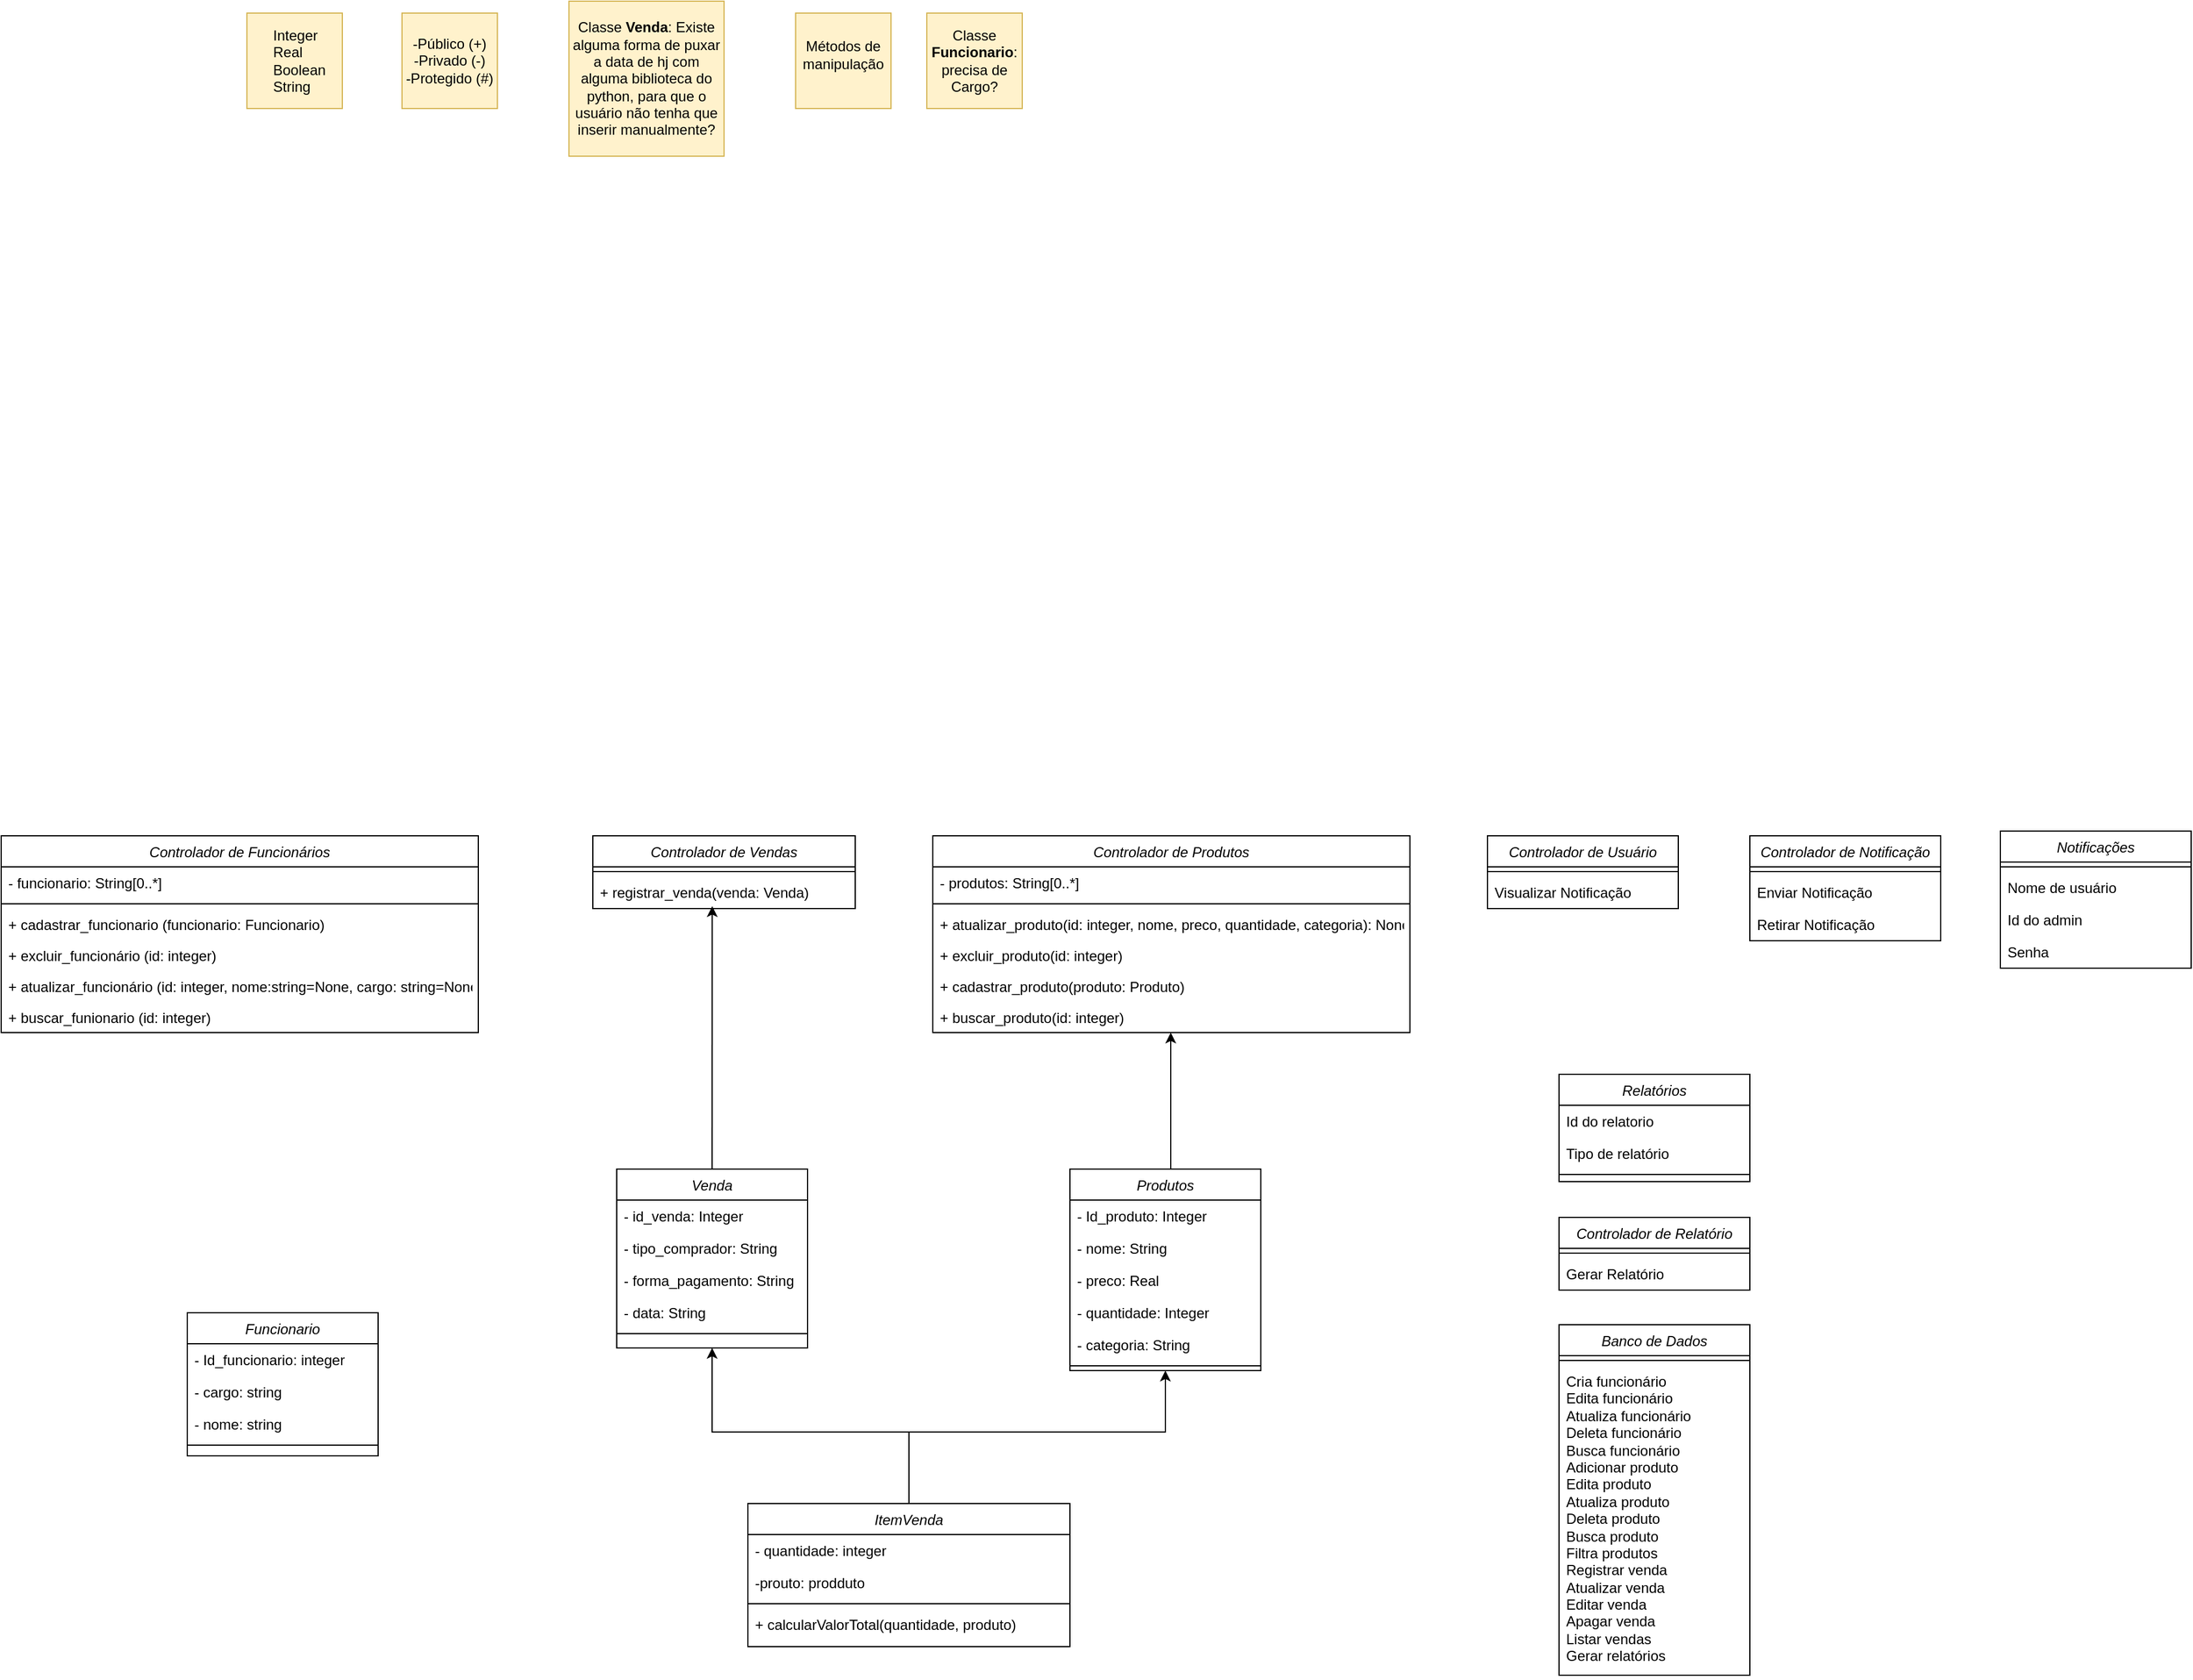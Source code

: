 <mxfile version="24.8.4">
  <diagram id="C5RBs43oDa-KdzZeNtuy" name="Page-1">
    <mxGraphModel dx="1434" dy="1941" grid="1" gridSize="10" guides="1" tooltips="1" connect="1" arrows="1" fold="1" page="1" pageScale="1" pageWidth="827" pageHeight="1169" math="0" shadow="0">
      <root>
        <mxCell id="WIyWlLk6GJQsqaUBKTNV-0" />
        <mxCell id="WIyWlLk6GJQsqaUBKTNV-1" parent="WIyWlLk6GJQsqaUBKTNV-0" />
        <mxCell id="gT6u7s9dC_nsRaWymPXt-0" value="Controlador de Produtos" style="swimlane;fontStyle=2;align=center;verticalAlign=top;childLayout=stackLayout;horizontal=1;startSize=26;horizontalStack=0;resizeParent=1;resizeLast=0;collapsible=1;marginBottom=0;rounded=0;shadow=0;strokeWidth=1;" parent="WIyWlLk6GJQsqaUBKTNV-1" vertex="1">
          <mxGeometry x="795" y="160" width="400" height="165" as="geometry">
            <mxRectangle x="230" y="140" width="160" height="26" as="alternateBounds" />
          </mxGeometry>
        </mxCell>
        <mxCell id="gT6u7s9dC_nsRaWymPXt-134" value="- produtos: String[0..*]" style="text;strokeColor=none;fillColor=none;align=left;verticalAlign=top;spacingLeft=4;spacingRight=4;overflow=hidden;rotatable=0;points=[[0,0.5],[1,0.5]];portConstraint=eastwest;" parent="gT6u7s9dC_nsRaWymPXt-0" vertex="1">
          <mxGeometry y="26" width="400" height="27" as="geometry" />
        </mxCell>
        <mxCell id="gT6u7s9dC_nsRaWymPXt-4" value="" style="line;html=1;strokeWidth=1;align=left;verticalAlign=middle;spacingTop=-1;spacingLeft=3;spacingRight=3;rotatable=0;labelPosition=right;points=[];portConstraint=eastwest;" parent="gT6u7s9dC_nsRaWymPXt-0" vertex="1">
          <mxGeometry y="53" width="400" height="8" as="geometry" />
        </mxCell>
        <mxCell id="gT6u7s9dC_nsRaWymPXt-3" value="+ atualizar_produto(id: integer, nome, preco, quantidade, categoria): None" style="text;align=left;verticalAlign=top;spacingLeft=4;spacingRight=4;overflow=hidden;rotatable=0;points=[[0,0.5],[1,0.5]];portConstraint=eastwest;rounded=0;shadow=0;html=0;" parent="gT6u7s9dC_nsRaWymPXt-0" vertex="1">
          <mxGeometry y="61" width="400" height="26" as="geometry" />
        </mxCell>
        <mxCell id="gT6u7s9dC_nsRaWymPXt-2" value="+ excluir_produto(id: integer)" style="text;align=left;verticalAlign=top;spacingLeft=4;spacingRight=4;overflow=hidden;rotatable=0;points=[[0,0.5],[1,0.5]];portConstraint=eastwest;rounded=0;shadow=0;html=0;" parent="gT6u7s9dC_nsRaWymPXt-0" vertex="1">
          <mxGeometry y="87" width="400" height="26" as="geometry" />
        </mxCell>
        <mxCell id="gT6u7s9dC_nsRaWymPXt-1" value="+ cadastrar_produto(produto: Produto)" style="text;align=left;verticalAlign=top;spacingLeft=4;spacingRight=4;overflow=hidden;rotatable=0;points=[[0,0.5],[1,0.5]];portConstraint=eastwest;" parent="gT6u7s9dC_nsRaWymPXt-0" vertex="1">
          <mxGeometry y="113" width="400" height="26" as="geometry" />
        </mxCell>
        <mxCell id="uGqlonOlqgjPrVyLk_4E-11" value="+ buscar_produto(id: integer) " style="text;align=left;verticalAlign=top;spacingLeft=4;spacingRight=4;overflow=hidden;rotatable=0;points=[[0,0.5],[1,0.5]];portConstraint=eastwest;" parent="gT6u7s9dC_nsRaWymPXt-0" vertex="1">
          <mxGeometry y="139" width="400" height="26" as="geometry" />
        </mxCell>
        <mxCell id="gT6u7s9dC_nsRaWymPXt-6" value="Controlador de Funcionários" style="swimlane;fontStyle=2;align=center;verticalAlign=top;childLayout=stackLayout;horizontal=1;startSize=26;horizontalStack=0;resizeParent=1;resizeLast=0;collapsible=1;marginBottom=0;rounded=0;shadow=0;strokeWidth=1;" parent="WIyWlLk6GJQsqaUBKTNV-1" vertex="1">
          <mxGeometry x="14" y="160" width="400" height="165" as="geometry">
            <mxRectangle x="230" y="140" width="160" height="26" as="alternateBounds" />
          </mxGeometry>
        </mxCell>
        <mxCell id="uGqlonOlqgjPrVyLk_4E-18" value="- funcionario: String[0..*]" style="text;strokeColor=none;fillColor=none;align=left;verticalAlign=top;spacingLeft=4;spacingRight=4;overflow=hidden;rotatable=0;points=[[0,0.5],[1,0.5]];portConstraint=eastwest;" parent="gT6u7s9dC_nsRaWymPXt-6" vertex="1">
          <mxGeometry y="26" width="400" height="27" as="geometry" />
        </mxCell>
        <mxCell id="gT6u7s9dC_nsRaWymPXt-7" value="" style="line;html=1;strokeWidth=1;align=left;verticalAlign=middle;spacingTop=-1;spacingLeft=3;spacingRight=3;rotatable=0;labelPosition=right;points=[];portConstraint=eastwest;" parent="gT6u7s9dC_nsRaWymPXt-6" vertex="1">
          <mxGeometry y="53" width="400" height="8" as="geometry" />
        </mxCell>
        <mxCell id="gT6u7s9dC_nsRaWymPXt-10" value="+ cadastrar_funcionario (funcionario: Funcionario)" style="text;align=left;verticalAlign=top;spacingLeft=4;spacingRight=4;overflow=hidden;rotatable=0;points=[[0,0.5],[1,0.5]];portConstraint=eastwest;" parent="gT6u7s9dC_nsRaWymPXt-6" vertex="1">
          <mxGeometry y="61" width="400" height="26" as="geometry" />
        </mxCell>
        <mxCell id="gT6u7s9dC_nsRaWymPXt-9" value="+ excluir_funcionário (id: integer)" style="text;align=left;verticalAlign=top;spacingLeft=4;spacingRight=4;overflow=hidden;rotatable=0;points=[[0,0.5],[1,0.5]];portConstraint=eastwest;rounded=0;shadow=0;html=0;" parent="gT6u7s9dC_nsRaWymPXt-6" vertex="1">
          <mxGeometry y="87" width="400" height="26" as="geometry" />
        </mxCell>
        <mxCell id="uGqlonOlqgjPrVyLk_4E-4" value="+ atualizar_funcionário (id: integer, nome:string=None, cargo: string=None)" style="text;align=left;verticalAlign=top;spacingLeft=4;spacingRight=4;overflow=hidden;rotatable=0;points=[[0,0.5],[1,0.5]];portConstraint=eastwest;rounded=0;shadow=0;html=0;" parent="gT6u7s9dC_nsRaWymPXt-6" vertex="1">
          <mxGeometry y="113" width="400" height="26" as="geometry" />
        </mxCell>
        <mxCell id="uGqlonOlqgjPrVyLk_4E-17" value="+ buscar_funionario (id: integer)" style="text;align=left;verticalAlign=top;spacingLeft=4;spacingRight=4;overflow=hidden;rotatable=0;points=[[0,0.5],[1,0.5]];portConstraint=eastwest;rounded=0;shadow=0;html=0;" parent="gT6u7s9dC_nsRaWymPXt-6" vertex="1">
          <mxGeometry y="139" width="400" height="26" as="geometry" />
        </mxCell>
        <mxCell id="gT6u7s9dC_nsRaWymPXt-14" value="Controlador de Vendas" style="swimlane;fontStyle=2;align=center;verticalAlign=top;childLayout=stackLayout;horizontal=1;startSize=26;horizontalStack=0;resizeParent=1;resizeLast=0;collapsible=1;marginBottom=0;rounded=0;shadow=0;strokeWidth=1;" parent="WIyWlLk6GJQsqaUBKTNV-1" vertex="1">
          <mxGeometry x="510" y="160" width="220" height="61" as="geometry">
            <mxRectangle x="240" y="200" width="160" height="26" as="alternateBounds" />
          </mxGeometry>
        </mxCell>
        <mxCell id="gT6u7s9dC_nsRaWymPXt-15" value="" style="line;html=1;strokeWidth=1;align=left;verticalAlign=middle;spacingTop=-1;spacingLeft=3;spacingRight=3;rotatable=0;labelPosition=right;points=[];portConstraint=eastwest;" parent="gT6u7s9dC_nsRaWymPXt-14" vertex="1">
          <mxGeometry y="26" width="220" height="8" as="geometry" />
        </mxCell>
        <mxCell id="gT6u7s9dC_nsRaWymPXt-19" value="+ registrar_venda(venda: Venda)" style="text;strokeColor=none;fillColor=none;align=left;verticalAlign=top;spacingLeft=4;spacingRight=4;overflow=hidden;rotatable=0;points=[[0,0.5],[1,0.5]];portConstraint=eastwest;" parent="gT6u7s9dC_nsRaWymPXt-14" vertex="1">
          <mxGeometry y="34" width="220" height="27" as="geometry" />
        </mxCell>
        <mxCell id="gT6u7s9dC_nsRaWymPXt-27" value="Controlador de Notificação" style="swimlane;fontStyle=2;align=center;verticalAlign=top;childLayout=stackLayout;horizontal=1;startSize=26;horizontalStack=0;resizeParent=1;resizeLast=0;collapsible=1;marginBottom=0;rounded=0;shadow=0;strokeWidth=1;" parent="WIyWlLk6GJQsqaUBKTNV-1" vertex="1">
          <mxGeometry x="1480" y="160" width="160" height="88" as="geometry">
            <mxRectangle x="240" y="200" width="160" height="26" as="alternateBounds" />
          </mxGeometry>
        </mxCell>
        <mxCell id="gT6u7s9dC_nsRaWymPXt-28" value="" style="line;html=1;strokeWidth=1;align=left;verticalAlign=middle;spacingTop=-1;spacingLeft=3;spacingRight=3;rotatable=0;labelPosition=right;points=[];portConstraint=eastwest;" parent="gT6u7s9dC_nsRaWymPXt-27" vertex="1">
          <mxGeometry y="26" width="160" height="8" as="geometry" />
        </mxCell>
        <mxCell id="gT6u7s9dC_nsRaWymPXt-22" value="Enviar Notificação" style="text;strokeColor=none;fillColor=none;align=left;verticalAlign=top;spacingLeft=4;spacingRight=4;overflow=hidden;rotatable=0;points=[[0,0.5],[1,0.5]];portConstraint=eastwest;" parent="gT6u7s9dC_nsRaWymPXt-27" vertex="1">
          <mxGeometry y="34" width="160" height="27" as="geometry" />
        </mxCell>
        <mxCell id="gT6u7s9dC_nsRaWymPXt-23" value="Retirar Notificação" style="text;strokeColor=none;fillColor=none;align=left;verticalAlign=top;spacingLeft=4;spacingRight=4;overflow=hidden;rotatable=0;points=[[0,0.5],[1,0.5]];portConstraint=eastwest;" parent="gT6u7s9dC_nsRaWymPXt-27" vertex="1">
          <mxGeometry y="61" width="160" height="27" as="geometry" />
        </mxCell>
        <mxCell id="gT6u7s9dC_nsRaWymPXt-30" value="Controlador de Usuário" style="swimlane;fontStyle=2;align=center;verticalAlign=top;childLayout=stackLayout;horizontal=1;startSize=26;horizontalStack=0;resizeParent=1;resizeLast=0;collapsible=1;marginBottom=0;rounded=0;shadow=0;strokeWidth=1;" parent="WIyWlLk6GJQsqaUBKTNV-1" vertex="1">
          <mxGeometry x="1260" y="160" width="160" height="61" as="geometry">
            <mxRectangle x="240" y="200" width="160" height="26" as="alternateBounds" />
          </mxGeometry>
        </mxCell>
        <mxCell id="gT6u7s9dC_nsRaWymPXt-31" value="" style="line;html=1;strokeWidth=1;align=left;verticalAlign=middle;spacingTop=-1;spacingLeft=3;spacingRight=3;rotatable=0;labelPosition=right;points=[];portConstraint=eastwest;" parent="gT6u7s9dC_nsRaWymPXt-30" vertex="1">
          <mxGeometry y="26" width="160" height="8" as="geometry" />
        </mxCell>
        <mxCell id="gT6u7s9dC_nsRaWymPXt-26" value="Visualizar Notificação" style="text;strokeColor=none;fillColor=none;align=left;verticalAlign=top;spacingLeft=4;spacingRight=4;overflow=hidden;rotatable=0;points=[[0,0.5],[1,0.5]];portConstraint=eastwest;" parent="gT6u7s9dC_nsRaWymPXt-30" vertex="1">
          <mxGeometry y="34" width="160" height="27" as="geometry" />
        </mxCell>
        <mxCell id="gT6u7s9dC_nsRaWymPXt-38" value="Controlador de Relatório" style="swimlane;fontStyle=2;align=center;verticalAlign=top;childLayout=stackLayout;horizontal=1;startSize=26;horizontalStack=0;resizeParent=1;resizeLast=0;collapsible=1;marginBottom=0;rounded=0;shadow=0;strokeWidth=1;" parent="WIyWlLk6GJQsqaUBKTNV-1" vertex="1">
          <mxGeometry x="1320" y="480" width="160" height="61" as="geometry">
            <mxRectangle x="230" y="140" width="160" height="26" as="alternateBounds" />
          </mxGeometry>
        </mxCell>
        <mxCell id="gT6u7s9dC_nsRaWymPXt-39" value="" style="line;html=1;strokeWidth=1;align=left;verticalAlign=middle;spacingTop=-1;spacingLeft=3;spacingRight=3;rotatable=0;labelPosition=right;points=[];portConstraint=eastwest;" parent="gT6u7s9dC_nsRaWymPXt-38" vertex="1">
          <mxGeometry y="26" width="160" height="8" as="geometry" />
        </mxCell>
        <mxCell id="gT6u7s9dC_nsRaWymPXt-37" value="Gerar Relatório" style="text;strokeColor=none;fillColor=none;align=left;verticalAlign=top;spacingLeft=4;spacingRight=4;overflow=hidden;rotatable=0;points=[[0,0.5],[1,0.5]];portConstraint=eastwest;" parent="gT6u7s9dC_nsRaWymPXt-38" vertex="1">
          <mxGeometry y="34" width="160" height="27" as="geometry" />
        </mxCell>
        <mxCell id="gT6u7s9dC_nsRaWymPXt-48" value="Notificações" style="swimlane;fontStyle=2;align=center;verticalAlign=top;childLayout=stackLayout;horizontal=1;startSize=26;horizontalStack=0;resizeParent=1;resizeLast=0;collapsible=1;marginBottom=0;rounded=0;shadow=0;strokeWidth=1;" parent="WIyWlLk6GJQsqaUBKTNV-1" vertex="1">
          <mxGeometry x="1690" y="156" width="160" height="115" as="geometry">
            <mxRectangle x="240" y="200" width="160" height="26" as="alternateBounds" />
          </mxGeometry>
        </mxCell>
        <mxCell id="gT6u7s9dC_nsRaWymPXt-49" value="" style="line;html=1;strokeWidth=1;align=left;verticalAlign=middle;spacingTop=-1;spacingLeft=3;spacingRight=3;rotatable=0;labelPosition=right;points=[];portConstraint=eastwest;" parent="gT6u7s9dC_nsRaWymPXt-48" vertex="1">
          <mxGeometry y="26" width="160" height="8" as="geometry" />
        </mxCell>
        <mxCell id="gT6u7s9dC_nsRaWymPXt-45" value="Nome de usuário" style="text;strokeColor=none;fillColor=none;align=left;verticalAlign=top;spacingLeft=4;spacingRight=4;overflow=hidden;rotatable=0;points=[[0,0.5],[1,0.5]];portConstraint=eastwest;" parent="gT6u7s9dC_nsRaWymPXt-48" vertex="1">
          <mxGeometry y="34" width="160" height="27" as="geometry" />
        </mxCell>
        <mxCell id="gT6u7s9dC_nsRaWymPXt-44" value="Id do admin" style="text;strokeColor=none;fillColor=none;align=left;verticalAlign=top;spacingLeft=4;spacingRight=4;overflow=hidden;rotatable=0;points=[[0,0.5],[1,0.5]];portConstraint=eastwest;" parent="gT6u7s9dC_nsRaWymPXt-48" vertex="1">
          <mxGeometry y="61" width="160" height="27" as="geometry" />
        </mxCell>
        <mxCell id="gT6u7s9dC_nsRaWymPXt-46" value="Senha" style="text;strokeColor=none;fillColor=none;align=left;verticalAlign=top;spacingLeft=4;spacingRight=4;overflow=hidden;rotatable=0;points=[[0,0.5],[1,0.5]];portConstraint=eastwest;" parent="gT6u7s9dC_nsRaWymPXt-48" vertex="1">
          <mxGeometry y="88" width="160" height="27" as="geometry" />
        </mxCell>
        <mxCell id="gT6u7s9dC_nsRaWymPXt-69" value="Venda" style="swimlane;fontStyle=2;align=center;verticalAlign=top;childLayout=stackLayout;horizontal=1;startSize=26;horizontalStack=0;resizeParent=1;resizeLast=0;collapsible=1;marginBottom=0;rounded=0;shadow=0;strokeWidth=1;" parent="WIyWlLk6GJQsqaUBKTNV-1" vertex="1">
          <mxGeometry x="530" y="439.5" width="160" height="150" as="geometry">
            <mxRectangle x="230" y="140" width="160" height="26" as="alternateBounds" />
          </mxGeometry>
        </mxCell>
        <mxCell id="gT6u7s9dC_nsRaWymPXt-63" value="- id_venda: Integer" style="text;strokeColor=none;fillColor=none;align=left;verticalAlign=top;spacingLeft=4;spacingRight=4;overflow=hidden;rotatable=0;points=[[0,0.5],[1,0.5]];portConstraint=eastwest;" parent="gT6u7s9dC_nsRaWymPXt-69" vertex="1">
          <mxGeometry y="26" width="160" height="27" as="geometry" />
        </mxCell>
        <mxCell id="gT6u7s9dC_nsRaWymPXt-65" value="- tipo_comprador: String" style="text;strokeColor=none;fillColor=none;align=left;verticalAlign=top;spacingLeft=4;spacingRight=4;overflow=hidden;rotatable=0;points=[[0,0.5],[1,0.5]];portConstraint=eastwest;" parent="gT6u7s9dC_nsRaWymPXt-69" vertex="1">
          <mxGeometry y="53" width="160" height="27" as="geometry" />
        </mxCell>
        <mxCell id="gT6u7s9dC_nsRaWymPXt-66" value="- forma_pagamento: String" style="text;strokeColor=none;fillColor=none;align=left;verticalAlign=top;spacingLeft=4;spacingRight=4;overflow=hidden;rotatable=0;points=[[0,0.5],[1,0.5]];portConstraint=eastwest;" parent="gT6u7s9dC_nsRaWymPXt-69" vertex="1">
          <mxGeometry y="80" width="160" height="27" as="geometry" />
        </mxCell>
        <mxCell id="gFHil4dot8UNZ1dHlyrK-18" value="- data: String" style="text;strokeColor=none;fillColor=none;align=left;verticalAlign=top;spacingLeft=4;spacingRight=4;overflow=hidden;rotatable=0;points=[[0,0.5],[1,0.5]];portConstraint=eastwest;" parent="gT6u7s9dC_nsRaWymPXt-69" vertex="1">
          <mxGeometry y="107" width="160" height="27" as="geometry" />
        </mxCell>
        <mxCell id="gT6u7s9dC_nsRaWymPXt-70" value="" style="line;html=1;strokeWidth=1;align=left;verticalAlign=middle;spacingTop=-1;spacingLeft=3;spacingRight=3;rotatable=0;labelPosition=right;points=[];portConstraint=eastwest;" parent="gT6u7s9dC_nsRaWymPXt-69" vertex="1">
          <mxGeometry y="134" width="160" height="8" as="geometry" />
        </mxCell>
        <mxCell id="gT6u7s9dC_nsRaWymPXt-74" value="Produtos" style="swimlane;fontStyle=2;align=center;verticalAlign=top;childLayout=stackLayout;horizontal=1;startSize=26;horizontalStack=0;resizeParent=1;resizeLast=0;collapsible=1;marginBottom=0;rounded=0;shadow=0;strokeWidth=1;" parent="WIyWlLk6GJQsqaUBKTNV-1" vertex="1">
          <mxGeometry x="910" y="439.5" width="160" height="169" as="geometry">
            <mxRectangle x="230" y="140" width="160" height="26" as="alternateBounds" />
          </mxGeometry>
        </mxCell>
        <mxCell id="gT6u7s9dC_nsRaWymPXt-82" value="- Id_produto: Integer" style="text;strokeColor=none;fillColor=none;align=left;verticalAlign=top;spacingLeft=4;spacingRight=4;overflow=hidden;rotatable=0;points=[[0,0.5],[1,0.5]];portConstraint=eastwest;" parent="gT6u7s9dC_nsRaWymPXt-74" vertex="1">
          <mxGeometry y="26" width="160" height="27" as="geometry" />
        </mxCell>
        <mxCell id="gT6u7s9dC_nsRaWymPXt-83" value="- nome: String" style="text;strokeColor=none;fillColor=none;align=left;verticalAlign=top;spacingLeft=4;spacingRight=4;overflow=hidden;rotatable=0;points=[[0,0.5],[1,0.5]];portConstraint=eastwest;" parent="gT6u7s9dC_nsRaWymPXt-74" vertex="1">
          <mxGeometry y="53" width="160" height="27" as="geometry" />
        </mxCell>
        <mxCell id="gT6u7s9dC_nsRaWymPXt-85" value="- preco: Real" style="text;strokeColor=none;fillColor=none;align=left;verticalAlign=top;spacingLeft=4;spacingRight=4;overflow=hidden;rotatable=0;points=[[0,0.5],[1,0.5]];portConstraint=eastwest;" parent="gT6u7s9dC_nsRaWymPXt-74" vertex="1">
          <mxGeometry y="80" width="160" height="27" as="geometry" />
        </mxCell>
        <mxCell id="gT6u7s9dC_nsRaWymPXt-86" value="- quantidade: Integer" style="text;strokeColor=none;fillColor=none;align=left;verticalAlign=top;spacingLeft=4;spacingRight=4;overflow=hidden;rotatable=0;points=[[0,0.5],[1,0.5]];portConstraint=eastwest;" parent="gT6u7s9dC_nsRaWymPXt-74" vertex="1">
          <mxGeometry y="107" width="160" height="27" as="geometry" />
        </mxCell>
        <mxCell id="gT6u7s9dC_nsRaWymPXt-84" value="- categoria: String" style="text;strokeColor=none;fillColor=none;align=left;verticalAlign=top;spacingLeft=4;spacingRight=4;overflow=hidden;rotatable=0;points=[[0,0.5],[1,0.5]];portConstraint=eastwest;" parent="gT6u7s9dC_nsRaWymPXt-74" vertex="1">
          <mxGeometry y="134" width="160" height="27" as="geometry" />
        </mxCell>
        <mxCell id="gT6u7s9dC_nsRaWymPXt-80" value="" style="line;html=1;strokeWidth=1;align=left;verticalAlign=middle;spacingTop=-1;spacingLeft=3;spacingRight=3;rotatable=0;labelPosition=right;points=[];portConstraint=eastwest;" parent="gT6u7s9dC_nsRaWymPXt-74" vertex="1">
          <mxGeometry y="161" width="160" height="8" as="geometry" />
        </mxCell>
        <mxCell id="gT6u7s9dC_nsRaWymPXt-88" value="Funcionario" style="swimlane;fontStyle=2;align=center;verticalAlign=top;childLayout=stackLayout;horizontal=1;startSize=26;horizontalStack=0;resizeParent=1;resizeLast=0;collapsible=1;marginBottom=0;rounded=0;shadow=0;strokeWidth=1;" parent="WIyWlLk6GJQsqaUBKTNV-1" vertex="1">
          <mxGeometry x="170" y="560" width="160" height="120" as="geometry">
            <mxRectangle x="230" y="140" width="160" height="26" as="alternateBounds" />
          </mxGeometry>
        </mxCell>
        <mxCell id="gT6u7s9dC_nsRaWymPXt-96" value="- Id_funcionario: integer" style="text;strokeColor=none;fillColor=none;align=left;verticalAlign=top;spacingLeft=4;spacingRight=4;overflow=hidden;rotatable=0;points=[[0,0.5],[1,0.5]];portConstraint=eastwest;" parent="gT6u7s9dC_nsRaWymPXt-88" vertex="1">
          <mxGeometry y="26" width="160" height="27" as="geometry" />
        </mxCell>
        <mxCell id="gT6u7s9dC_nsRaWymPXt-97" value="- cargo: string" style="text;strokeColor=none;fillColor=none;align=left;verticalAlign=top;spacingLeft=4;spacingRight=4;overflow=hidden;rotatable=0;points=[[0,0.5],[1,0.5]];portConstraint=eastwest;" parent="gT6u7s9dC_nsRaWymPXt-88" vertex="1">
          <mxGeometry y="53" width="160" height="27" as="geometry" />
        </mxCell>
        <mxCell id="gT6u7s9dC_nsRaWymPXt-98" value="- nome: string" style="text;strokeColor=none;fillColor=none;align=left;verticalAlign=top;spacingLeft=4;spacingRight=4;overflow=hidden;rotatable=0;points=[[0,0.5],[1,0.5]];portConstraint=eastwest;" parent="gT6u7s9dC_nsRaWymPXt-88" vertex="1">
          <mxGeometry y="80" width="160" height="27" as="geometry" />
        </mxCell>
        <mxCell id="gT6u7s9dC_nsRaWymPXt-94" value="" style="line;html=1;strokeWidth=1;align=left;verticalAlign=middle;spacingTop=-1;spacingLeft=3;spacingRight=3;rotatable=0;labelPosition=right;points=[];portConstraint=eastwest;" parent="gT6u7s9dC_nsRaWymPXt-88" vertex="1">
          <mxGeometry y="107" width="160" height="8" as="geometry" />
        </mxCell>
        <mxCell id="gT6u7s9dC_nsRaWymPXt-107" value="" style="whiteSpace=wrap;html=1;aspect=fixed;fillColor=#fff2cc;strokeColor=#d6b656;" parent="WIyWlLk6GJQsqaUBKTNV-1" vertex="1">
          <mxGeometry x="220" y="-530" width="80" height="80" as="geometry" />
        </mxCell>
        <mxCell id="gT6u7s9dC_nsRaWymPXt-108" value="Integer&lt;div&gt;Real&lt;/div&gt;&lt;div&gt;Boolean&lt;/div&gt;&lt;div&gt;String&lt;/div&gt;" style="text;html=1;align=left;verticalAlign=middle;whiteSpace=wrap;rounded=0;" parent="WIyWlLk6GJQsqaUBKTNV-1" vertex="1">
          <mxGeometry x="240" y="-520" width="60" height="60" as="geometry" />
        </mxCell>
        <mxCell id="gT6u7s9dC_nsRaWymPXt-114" value="Relatórios" style="swimlane;fontStyle=2;align=center;verticalAlign=top;childLayout=stackLayout;horizontal=1;startSize=26;horizontalStack=0;resizeParent=1;resizeLast=0;collapsible=1;marginBottom=0;rounded=0;shadow=0;strokeWidth=1;" parent="WIyWlLk6GJQsqaUBKTNV-1" vertex="1">
          <mxGeometry x="1320" y="360" width="160" height="90" as="geometry">
            <mxRectangle x="230" y="140" width="160" height="26" as="alternateBounds" />
          </mxGeometry>
        </mxCell>
        <mxCell id="gT6u7s9dC_nsRaWymPXt-111" value="Id do relatorio" style="text;strokeColor=none;fillColor=none;align=left;verticalAlign=top;spacingLeft=4;spacingRight=4;overflow=hidden;rotatable=0;points=[[0,0.5],[1,0.5]];portConstraint=eastwest;" parent="gT6u7s9dC_nsRaWymPXt-114" vertex="1">
          <mxGeometry y="26" width="160" height="27" as="geometry" />
        </mxCell>
        <mxCell id="gT6u7s9dC_nsRaWymPXt-112" value="Tipo de relatório" style="text;strokeColor=none;fillColor=none;align=left;verticalAlign=top;spacingLeft=4;spacingRight=4;overflow=hidden;rotatable=0;points=[[0,0.5],[1,0.5]];portConstraint=eastwest;" parent="gT6u7s9dC_nsRaWymPXt-114" vertex="1">
          <mxGeometry y="53" width="160" height="27" as="geometry" />
        </mxCell>
        <mxCell id="gT6u7s9dC_nsRaWymPXt-120" value="" style="line;html=1;strokeWidth=1;align=left;verticalAlign=middle;spacingTop=-1;spacingLeft=3;spacingRight=3;rotatable=0;labelPosition=right;points=[];portConstraint=eastwest;" parent="gT6u7s9dC_nsRaWymPXt-114" vertex="1">
          <mxGeometry y="80" width="160" height="8" as="geometry" />
        </mxCell>
        <mxCell id="gT6u7s9dC_nsRaWymPXt-124" value="Banco de Dados" style="swimlane;fontStyle=2;align=center;verticalAlign=top;childLayout=stackLayout;horizontal=1;startSize=26;horizontalStack=0;resizeParent=1;resizeLast=0;collapsible=1;marginBottom=0;rounded=0;shadow=0;strokeWidth=1;" parent="WIyWlLk6GJQsqaUBKTNV-1" vertex="1">
          <mxGeometry x="1320" y="570" width="160" height="294" as="geometry">
            <mxRectangle x="230" y="140" width="160" height="26" as="alternateBounds" />
          </mxGeometry>
        </mxCell>
        <mxCell id="gT6u7s9dC_nsRaWymPXt-130" value="" style="line;html=1;strokeWidth=1;align=left;verticalAlign=middle;spacingTop=-1;spacingLeft=3;spacingRight=3;rotatable=0;labelPosition=right;points=[];portConstraint=eastwest;" parent="gT6u7s9dC_nsRaWymPXt-124" vertex="1">
          <mxGeometry y="26" width="160" height="8" as="geometry" />
        </mxCell>
        <mxCell id="gT6u7s9dC_nsRaWymPXt-123" value="Cria funcionário&lt;div&gt;Edita funcionário&lt;/div&gt;&lt;div&gt;Atualiza funcionário&lt;/div&gt;&lt;div&gt;Deleta funcionário&lt;/div&gt;&lt;div&gt;Busca funcionário&lt;/div&gt;&lt;div&gt;Adicionar produto&lt;/div&gt;&lt;div&gt;Edita produto&lt;/div&gt;&lt;div&gt;Atualiza produto&lt;/div&gt;&lt;div&gt;Deleta produto&lt;/div&gt;&lt;div&gt;Busca produto&lt;/div&gt;&lt;div&gt;Filtra produtos&lt;/div&gt;&lt;div&gt;Registrar venda&lt;/div&gt;&lt;div&gt;Atualizar venda&lt;/div&gt;&lt;div&gt;Editar venda&lt;/div&gt;&lt;div&gt;Apagar venda&lt;/div&gt;&lt;div&gt;Listar vendas&lt;/div&gt;&lt;div&gt;Gerar relatórios&lt;/div&gt;" style="text;strokeColor=none;fillColor=none;align=left;verticalAlign=top;spacingLeft=4;spacingRight=4;overflow=hidden;rotatable=0;points=[[0,0.5],[1,0.5]];portConstraint=eastwest;whiteSpace=wrap;html=1;" parent="gT6u7s9dC_nsRaWymPXt-124" vertex="1">
          <mxGeometry y="34" width="160" height="260" as="geometry" />
        </mxCell>
        <mxCell id="gT6u7s9dC_nsRaWymPXt-132" value="" style="whiteSpace=wrap;html=1;aspect=fixed;fillColor=#fff2cc;strokeColor=#d6b656;" parent="WIyWlLk6GJQsqaUBKTNV-1" vertex="1">
          <mxGeometry x="680" y="-530" width="80" height="80" as="geometry" />
        </mxCell>
        <mxCell id="gT6u7s9dC_nsRaWymPXt-133" value="Métodos de manipulação" style="text;html=1;align=center;verticalAlign=middle;whiteSpace=wrap;rounded=0;" parent="WIyWlLk6GJQsqaUBKTNV-1" vertex="1">
          <mxGeometry x="690" y="-510" width="60" height="30" as="geometry" />
        </mxCell>
        <mxCell id="uGqlonOlqgjPrVyLk_4E-1" value="" style="whiteSpace=wrap;html=1;aspect=fixed;fillColor=#fff2cc;strokeColor=#d6b656;" parent="WIyWlLk6GJQsqaUBKTNV-1" vertex="1">
          <mxGeometry x="350" y="-530" width="80" height="80" as="geometry" />
        </mxCell>
        <mxCell id="uGqlonOlqgjPrVyLk_4E-2" value="-Público (+)&lt;br&gt;-Privado (-)&lt;br&gt;-Protegido (#)" style="text;html=1;align=center;verticalAlign=middle;whiteSpace=wrap;rounded=0;" parent="WIyWlLk6GJQsqaUBKTNV-1" vertex="1">
          <mxGeometry x="350" y="-530" width="80" height="80" as="geometry" />
        </mxCell>
        <mxCell id="uGqlonOlqgjPrVyLk_4E-14" value="" style="whiteSpace=wrap;html=1;aspect=fixed;fillColor=#fff2cc;strokeColor=#d6b656;" parent="WIyWlLk6GJQsqaUBKTNV-1" vertex="1">
          <mxGeometry x="790" y="-530" width="80" height="80" as="geometry" />
        </mxCell>
        <mxCell id="uGqlonOlqgjPrVyLk_4E-16" value="Classe &lt;b&gt;Funcionario&lt;/b&gt;: precisa de Cargo?" style="text;html=1;align=center;verticalAlign=middle;whiteSpace=wrap;rounded=0;" parent="WIyWlLk6GJQsqaUBKTNV-1" vertex="1">
          <mxGeometry x="800" y="-505" width="60" height="30" as="geometry" />
        </mxCell>
        <mxCell id="OlcIvpVWKIWAfc7zfjz2-9" style="edgeStyle=orthogonalEdgeStyle;rounded=0;orthogonalLoop=1;jettySize=auto;html=1;entryX=0.5;entryY=1;entryDx=0;entryDy=0;" edge="1" parent="WIyWlLk6GJQsqaUBKTNV-1" source="gFHil4dot8UNZ1dHlyrK-0" target="gT6u7s9dC_nsRaWymPXt-69">
          <mxGeometry relative="1" as="geometry">
            <Array as="points">
              <mxPoint x="775" y="660" />
              <mxPoint x="610" y="660" />
            </Array>
          </mxGeometry>
        </mxCell>
        <mxCell id="OlcIvpVWKIWAfc7zfjz2-10" style="edgeStyle=orthogonalEdgeStyle;rounded=0;orthogonalLoop=1;jettySize=auto;html=1;entryX=0.5;entryY=1;entryDx=0;entryDy=0;" edge="1" parent="WIyWlLk6GJQsqaUBKTNV-1" source="gFHil4dot8UNZ1dHlyrK-0" target="gT6u7s9dC_nsRaWymPXt-74">
          <mxGeometry relative="1" as="geometry">
            <mxPoint x="990" y="630" as="targetPoint" />
            <Array as="points">
              <mxPoint x="775" y="660" />
              <mxPoint x="990" y="660" />
            </Array>
          </mxGeometry>
        </mxCell>
        <mxCell id="gFHil4dot8UNZ1dHlyrK-0" value="ItemVenda" style="swimlane;fontStyle=2;align=center;verticalAlign=top;childLayout=stackLayout;horizontal=1;startSize=26;horizontalStack=0;resizeParent=1;resizeLast=0;collapsible=1;marginBottom=0;rounded=0;shadow=0;strokeWidth=1;" parent="WIyWlLk6GJQsqaUBKTNV-1" vertex="1">
          <mxGeometry x="640" y="720" width="270" height="120" as="geometry">
            <mxRectangle x="230" y="140" width="160" height="26" as="alternateBounds" />
          </mxGeometry>
        </mxCell>
        <mxCell id="gFHil4dot8UNZ1dHlyrK-2" value="- quantidade: integer" style="text;strokeColor=none;fillColor=none;align=left;verticalAlign=top;spacingLeft=4;spacingRight=4;overflow=hidden;rotatable=0;points=[[0,0.5],[1,0.5]];portConstraint=eastwest;" parent="gFHil4dot8UNZ1dHlyrK-0" vertex="1">
          <mxGeometry y="26" width="270" height="27" as="geometry" />
        </mxCell>
        <mxCell id="Egx87GMHm7UOAFFx1VCb-9" value="-prouto: prodduto" style="text;strokeColor=none;fillColor=none;align=left;verticalAlign=top;spacingLeft=4;spacingRight=4;overflow=hidden;rotatable=0;points=[[0,0.5],[1,0.5]];portConstraint=eastwest;" parent="gFHil4dot8UNZ1dHlyrK-0" vertex="1">
          <mxGeometry y="53" width="270" height="27" as="geometry" />
        </mxCell>
        <mxCell id="gFHil4dot8UNZ1dHlyrK-4" value="" style="line;html=1;strokeWidth=1;align=left;verticalAlign=middle;spacingTop=-1;spacingLeft=3;spacingRight=3;rotatable=0;labelPosition=right;points=[];portConstraint=eastwest;" parent="gFHil4dot8UNZ1dHlyrK-0" vertex="1">
          <mxGeometry y="80" width="270" height="8" as="geometry" />
        </mxCell>
        <mxCell id="gFHil4dot8UNZ1dHlyrK-6" value="+ calcularValorTotal(quantidade, produto)" style="text;strokeColor=none;fillColor=none;align=left;verticalAlign=top;spacingLeft=4;spacingRight=4;overflow=hidden;rotatable=0;points=[[0,0.5],[1,0.5]];portConstraint=eastwest;" parent="gFHil4dot8UNZ1dHlyrK-0" vertex="1">
          <mxGeometry y="88" width="270" height="27" as="geometry" />
        </mxCell>
        <mxCell id="gFHil4dot8UNZ1dHlyrK-21" value="" style="whiteSpace=wrap;html=1;aspect=fixed;fillColor=#fff2cc;strokeColor=#d6b656;" parent="WIyWlLk6GJQsqaUBKTNV-1" vertex="1">
          <mxGeometry x="490" y="-540" width="130" height="130" as="geometry" />
        </mxCell>
        <mxCell id="gFHil4dot8UNZ1dHlyrK-22" value="Classe &lt;b&gt;Venda&lt;/b&gt;: Existe alguma forma de puxar a data de hj com alguma biblioteca do python, para que o usuário não tenha que inserir manualmente?" style="text;html=1;align=center;verticalAlign=middle;whiteSpace=wrap;rounded=0;" parent="WIyWlLk6GJQsqaUBKTNV-1" vertex="1">
          <mxGeometry x="490" y="-540" width="130" height="130" as="geometry" />
        </mxCell>
        <mxCell id="OlcIvpVWKIWAfc7zfjz2-3" style="edgeStyle=orthogonalEdgeStyle;rounded=0;orthogonalLoop=1;jettySize=auto;html=1;entryX=0.5;entryY=1;entryDx=0;entryDy=0;exitX=0.5;exitY=0;exitDx=0;exitDy=0;" edge="1" parent="WIyWlLk6GJQsqaUBKTNV-1" source="gT6u7s9dC_nsRaWymPXt-74">
          <mxGeometry relative="1" as="geometry">
            <mxPoint x="995" y="430" as="sourcePoint" />
            <mxPoint x="994.5" y="325" as="targetPoint" />
            <Array as="points">
              <mxPoint x="995" y="440" />
            </Array>
          </mxGeometry>
        </mxCell>
        <mxCell id="OlcIvpVWKIWAfc7zfjz2-6" value="" style="endArrow=classic;html=1;rounded=0;entryX=0.455;entryY=0.926;entryDx=0;entryDy=0;entryPerimeter=0;exitX=0.5;exitY=0;exitDx=0;exitDy=0;" edge="1" parent="WIyWlLk6GJQsqaUBKTNV-1" source="gT6u7s9dC_nsRaWymPXt-69" target="gT6u7s9dC_nsRaWymPXt-19">
          <mxGeometry width="50" height="50" relative="1" as="geometry">
            <mxPoint x="580" y="360" as="sourcePoint" />
            <mxPoint x="630" y="310" as="targetPoint" />
          </mxGeometry>
        </mxCell>
      </root>
    </mxGraphModel>
  </diagram>
</mxfile>
